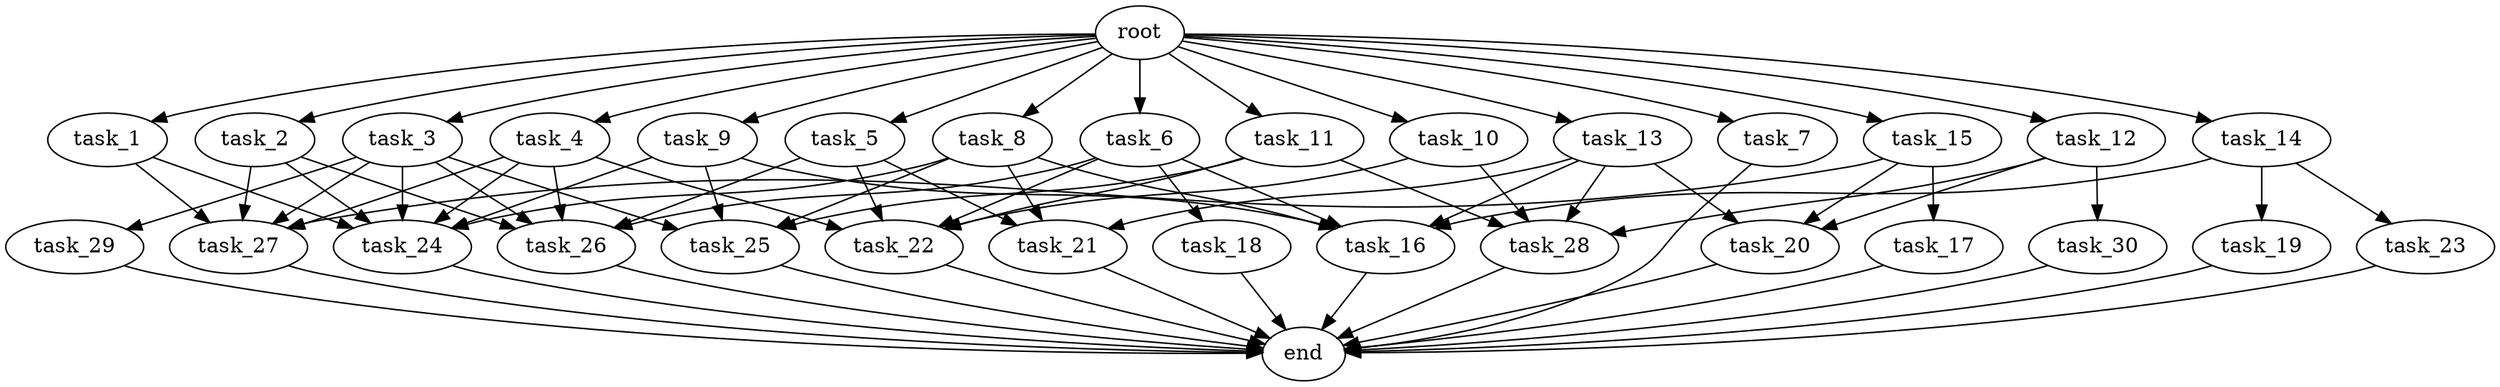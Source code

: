 digraph G {
  root [size="0.000000e+00"];
  task_1 [size="6.650288e+09"];
  task_2 [size="1.516961e+09"];
  task_3 [size="7.535318e+09"];
  task_4 [size="4.217800e+09"];
  task_5 [size="2.282592e+09"];
  task_6 [size="8.017885e+09"];
  task_7 [size="4.134681e+09"];
  task_8 [size="4.093684e+09"];
  task_9 [size="4.588072e+09"];
  task_10 [size="8.524052e+09"];
  task_11 [size="7.946279e+09"];
  task_12 [size="3.618382e+09"];
  task_13 [size="2.985995e+08"];
  task_14 [size="1.456697e+09"];
  task_15 [size="1.004772e+08"];
  task_16 [size="8.062662e+09"];
  task_17 [size="9.436485e+09"];
  task_18 [size="8.486974e+08"];
  task_19 [size="3.148731e+09"];
  task_20 [size="9.819467e+09"];
  task_21 [size="1.644082e+09"];
  task_22 [size="6.156218e+08"];
  task_23 [size="7.592165e+09"];
  task_24 [size="6.602102e+09"];
  task_25 [size="6.415016e+09"];
  task_26 [size="9.025209e+09"];
  task_27 [size="5.790405e+08"];
  task_28 [size="6.316444e+09"];
  task_29 [size="7.133982e+09"];
  task_30 [size="6.603956e+09"];
  end [size="0.000000e+00"];

  root -> task_1 [size="1.000000e-12"];
  root -> task_2 [size="1.000000e-12"];
  root -> task_3 [size="1.000000e-12"];
  root -> task_4 [size="1.000000e-12"];
  root -> task_5 [size="1.000000e-12"];
  root -> task_6 [size="1.000000e-12"];
  root -> task_7 [size="1.000000e-12"];
  root -> task_8 [size="1.000000e-12"];
  root -> task_9 [size="1.000000e-12"];
  root -> task_10 [size="1.000000e-12"];
  root -> task_11 [size="1.000000e-12"];
  root -> task_12 [size="1.000000e-12"];
  root -> task_13 [size="1.000000e-12"];
  root -> task_14 [size="1.000000e-12"];
  root -> task_15 [size="1.000000e-12"];
  task_1 -> task_24 [size="1.100350e+08"];
  task_1 -> task_27 [size="1.158081e+07"];
  task_2 -> task_24 [size="1.100350e+08"];
  task_2 -> task_26 [size="1.805042e+08"];
  task_2 -> task_27 [size="1.158081e+07"];
  task_3 -> task_24 [size="1.100350e+08"];
  task_3 -> task_25 [size="1.603754e+08"];
  task_3 -> task_26 [size="1.805042e+08"];
  task_3 -> task_27 [size="1.158081e+07"];
  task_3 -> task_29 [size="7.133982e+08"];
  task_4 -> task_22 [size="1.231244e+07"];
  task_4 -> task_24 [size="1.100350e+08"];
  task_4 -> task_26 [size="1.805042e+08"];
  task_4 -> task_27 [size="1.158081e+07"];
  task_5 -> task_21 [size="5.480275e+07"];
  task_5 -> task_22 [size="1.231244e+07"];
  task_5 -> task_26 [size="1.805042e+08"];
  task_6 -> task_16 [size="1.612532e+08"];
  task_6 -> task_18 [size="8.486974e+07"];
  task_6 -> task_22 [size="1.231244e+07"];
  task_6 -> task_26 [size="1.805042e+08"];
  task_7 -> end [size="1.000000e-12"];
  task_8 -> task_16 [size="1.612532e+08"];
  task_8 -> task_21 [size="5.480275e+07"];
  task_8 -> task_24 [size="1.100350e+08"];
  task_8 -> task_25 [size="1.603754e+08"];
  task_9 -> task_16 [size="1.612532e+08"];
  task_9 -> task_24 [size="1.100350e+08"];
  task_9 -> task_25 [size="1.603754e+08"];
  task_10 -> task_22 [size="1.231244e+07"];
  task_10 -> task_28 [size="1.579111e+08"];
  task_11 -> task_22 [size="1.231244e+07"];
  task_11 -> task_25 [size="1.603754e+08"];
  task_11 -> task_28 [size="1.579111e+08"];
  task_12 -> task_20 [size="3.273156e+08"];
  task_12 -> task_28 [size="1.579111e+08"];
  task_12 -> task_30 [size="6.603956e+08"];
  task_13 -> task_16 [size="1.612532e+08"];
  task_13 -> task_20 [size="3.273156e+08"];
  task_13 -> task_21 [size="5.480275e+07"];
  task_13 -> task_28 [size="1.579111e+08"];
  task_14 -> task_16 [size="1.612532e+08"];
  task_14 -> task_19 [size="3.148731e+08"];
  task_14 -> task_23 [size="7.592165e+08"];
  task_15 -> task_17 [size="9.436485e+08"];
  task_15 -> task_20 [size="3.273156e+08"];
  task_15 -> task_27 [size="1.158081e+07"];
  task_16 -> end [size="1.000000e-12"];
  task_17 -> end [size="1.000000e-12"];
  task_18 -> end [size="1.000000e-12"];
  task_19 -> end [size="1.000000e-12"];
  task_20 -> end [size="1.000000e-12"];
  task_21 -> end [size="1.000000e-12"];
  task_22 -> end [size="1.000000e-12"];
  task_23 -> end [size="1.000000e-12"];
  task_24 -> end [size="1.000000e-12"];
  task_25 -> end [size="1.000000e-12"];
  task_26 -> end [size="1.000000e-12"];
  task_27 -> end [size="1.000000e-12"];
  task_28 -> end [size="1.000000e-12"];
  task_29 -> end [size="1.000000e-12"];
  task_30 -> end [size="1.000000e-12"];
}
